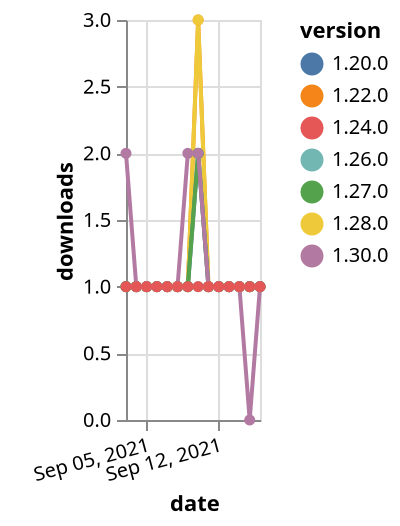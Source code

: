 {"$schema": "https://vega.github.io/schema/vega-lite/v5.json", "description": "A simple bar chart with embedded data.", "data": {"values": [{"date": "2021-09-03", "total": 286, "delta": 1, "version": "1.22.0"}, {"date": "2021-09-04", "total": 287, "delta": 1, "version": "1.22.0"}, {"date": "2021-09-05", "total": 288, "delta": 1, "version": "1.22.0"}, {"date": "2021-09-06", "total": 289, "delta": 1, "version": "1.22.0"}, {"date": "2021-09-07", "total": 290, "delta": 1, "version": "1.22.0"}, {"date": "2021-09-08", "total": 291, "delta": 1, "version": "1.22.0"}, {"date": "2021-09-09", "total": 292, "delta": 1, "version": "1.22.0"}, {"date": "2021-09-10", "total": 295, "delta": 3, "version": "1.22.0"}, {"date": "2021-09-11", "total": 296, "delta": 1, "version": "1.22.0"}, {"date": "2021-09-12", "total": 297, "delta": 1, "version": "1.22.0"}, {"date": "2021-09-13", "total": 298, "delta": 1, "version": "1.22.0"}, {"date": "2021-09-14", "total": 299, "delta": 1, "version": "1.22.0"}, {"date": "2021-09-15", "total": 300, "delta": 1, "version": "1.22.0"}, {"date": "2021-09-16", "total": 301, "delta": 1, "version": "1.22.0"}, {"date": "2021-09-03", "total": 157, "delta": 1, "version": "1.28.0"}, {"date": "2021-09-04", "total": 158, "delta": 1, "version": "1.28.0"}, {"date": "2021-09-05", "total": 159, "delta": 1, "version": "1.28.0"}, {"date": "2021-09-06", "total": 160, "delta": 1, "version": "1.28.0"}, {"date": "2021-09-07", "total": 161, "delta": 1, "version": "1.28.0"}, {"date": "2021-09-08", "total": 162, "delta": 1, "version": "1.28.0"}, {"date": "2021-09-09", "total": 163, "delta": 1, "version": "1.28.0"}, {"date": "2021-09-10", "total": 166, "delta": 3, "version": "1.28.0"}, {"date": "2021-09-11", "total": 167, "delta": 1, "version": "1.28.0"}, {"date": "2021-09-12", "total": 168, "delta": 1, "version": "1.28.0"}, {"date": "2021-09-13", "total": 169, "delta": 1, "version": "1.28.0"}, {"date": "2021-09-14", "total": 170, "delta": 1, "version": "1.28.0"}, {"date": "2021-09-15", "total": 171, "delta": 1, "version": "1.28.0"}, {"date": "2021-09-16", "total": 172, "delta": 1, "version": "1.28.0"}, {"date": "2021-09-03", "total": 152, "delta": 1, "version": "1.26.0"}, {"date": "2021-09-04", "total": 153, "delta": 1, "version": "1.26.0"}, {"date": "2021-09-05", "total": 154, "delta": 1, "version": "1.26.0"}, {"date": "2021-09-06", "total": 155, "delta": 1, "version": "1.26.0"}, {"date": "2021-09-07", "total": 156, "delta": 1, "version": "1.26.0"}, {"date": "2021-09-08", "total": 157, "delta": 1, "version": "1.26.0"}, {"date": "2021-09-09", "total": 158, "delta": 1, "version": "1.26.0"}, {"date": "2021-09-10", "total": 159, "delta": 1, "version": "1.26.0"}, {"date": "2021-09-11", "total": 160, "delta": 1, "version": "1.26.0"}, {"date": "2021-09-12", "total": 161, "delta": 1, "version": "1.26.0"}, {"date": "2021-09-13", "total": 162, "delta": 1, "version": "1.26.0"}, {"date": "2021-09-14", "total": 163, "delta": 1, "version": "1.26.0"}, {"date": "2021-09-15", "total": 164, "delta": 1, "version": "1.26.0"}, {"date": "2021-09-16", "total": 165, "delta": 1, "version": "1.26.0"}, {"date": "2021-09-03", "total": 211, "delta": 1, "version": "1.20.0"}, {"date": "2021-09-04", "total": 212, "delta": 1, "version": "1.20.0"}, {"date": "2021-09-05", "total": 213, "delta": 1, "version": "1.20.0"}, {"date": "2021-09-06", "total": 214, "delta": 1, "version": "1.20.0"}, {"date": "2021-09-07", "total": 215, "delta": 1, "version": "1.20.0"}, {"date": "2021-09-08", "total": 216, "delta": 1, "version": "1.20.0"}, {"date": "2021-09-09", "total": 217, "delta": 1, "version": "1.20.0"}, {"date": "2021-09-10", "total": 219, "delta": 2, "version": "1.20.0"}, {"date": "2021-09-11", "total": 220, "delta": 1, "version": "1.20.0"}, {"date": "2021-09-12", "total": 221, "delta": 1, "version": "1.20.0"}, {"date": "2021-09-13", "total": 222, "delta": 1, "version": "1.20.0"}, {"date": "2021-09-14", "total": 223, "delta": 1, "version": "1.20.0"}, {"date": "2021-09-15", "total": 224, "delta": 1, "version": "1.20.0"}, {"date": "2021-09-16", "total": 225, "delta": 1, "version": "1.20.0"}, {"date": "2021-09-03", "total": 138, "delta": 1, "version": "1.27.0"}, {"date": "2021-09-04", "total": 139, "delta": 1, "version": "1.27.0"}, {"date": "2021-09-05", "total": 140, "delta": 1, "version": "1.27.0"}, {"date": "2021-09-06", "total": 141, "delta": 1, "version": "1.27.0"}, {"date": "2021-09-07", "total": 142, "delta": 1, "version": "1.27.0"}, {"date": "2021-09-08", "total": 143, "delta": 1, "version": "1.27.0"}, {"date": "2021-09-09", "total": 144, "delta": 1, "version": "1.27.0"}, {"date": "2021-09-10", "total": 146, "delta": 2, "version": "1.27.0"}, {"date": "2021-09-11", "total": 147, "delta": 1, "version": "1.27.0"}, {"date": "2021-09-12", "total": 148, "delta": 1, "version": "1.27.0"}, {"date": "2021-09-13", "total": 149, "delta": 1, "version": "1.27.0"}, {"date": "2021-09-14", "total": 150, "delta": 1, "version": "1.27.0"}, {"date": "2021-09-15", "total": 151, "delta": 1, "version": "1.27.0"}, {"date": "2021-09-16", "total": 152, "delta": 1, "version": "1.27.0"}, {"date": "2021-09-03", "total": 116, "delta": 2, "version": "1.30.0"}, {"date": "2021-09-04", "total": 117, "delta": 1, "version": "1.30.0"}, {"date": "2021-09-05", "total": 118, "delta": 1, "version": "1.30.0"}, {"date": "2021-09-06", "total": 119, "delta": 1, "version": "1.30.0"}, {"date": "2021-09-07", "total": 120, "delta": 1, "version": "1.30.0"}, {"date": "2021-09-08", "total": 121, "delta": 1, "version": "1.30.0"}, {"date": "2021-09-09", "total": 123, "delta": 2, "version": "1.30.0"}, {"date": "2021-09-10", "total": 125, "delta": 2, "version": "1.30.0"}, {"date": "2021-09-11", "total": 126, "delta": 1, "version": "1.30.0"}, {"date": "2021-09-12", "total": 127, "delta": 1, "version": "1.30.0"}, {"date": "2021-09-13", "total": 128, "delta": 1, "version": "1.30.0"}, {"date": "2021-09-14", "total": 129, "delta": 1, "version": "1.30.0"}, {"date": "2021-09-15", "total": 129, "delta": 0, "version": "1.30.0"}, {"date": "2021-09-16", "total": 130, "delta": 1, "version": "1.30.0"}, {"date": "2021-09-03", "total": 162, "delta": 1, "version": "1.24.0"}, {"date": "2021-09-04", "total": 163, "delta": 1, "version": "1.24.0"}, {"date": "2021-09-05", "total": 164, "delta": 1, "version": "1.24.0"}, {"date": "2021-09-06", "total": 165, "delta": 1, "version": "1.24.0"}, {"date": "2021-09-07", "total": 166, "delta": 1, "version": "1.24.0"}, {"date": "2021-09-08", "total": 167, "delta": 1, "version": "1.24.0"}, {"date": "2021-09-09", "total": 168, "delta": 1, "version": "1.24.0"}, {"date": "2021-09-10", "total": 169, "delta": 1, "version": "1.24.0"}, {"date": "2021-09-11", "total": 170, "delta": 1, "version": "1.24.0"}, {"date": "2021-09-12", "total": 171, "delta": 1, "version": "1.24.0"}, {"date": "2021-09-13", "total": 172, "delta": 1, "version": "1.24.0"}, {"date": "2021-09-14", "total": 173, "delta": 1, "version": "1.24.0"}, {"date": "2021-09-15", "total": 174, "delta": 1, "version": "1.24.0"}, {"date": "2021-09-16", "total": 175, "delta": 1, "version": "1.24.0"}]}, "width": "container", "mark": {"type": "line", "point": {"filled": true}}, "encoding": {"x": {"field": "date", "type": "temporal", "timeUnit": "yearmonthdate", "title": "date", "axis": {"labelAngle": -15}}, "y": {"field": "delta", "type": "quantitative", "title": "downloads"}, "color": {"field": "version", "type": "nominal"}, "tooltip": {"field": "delta"}}}